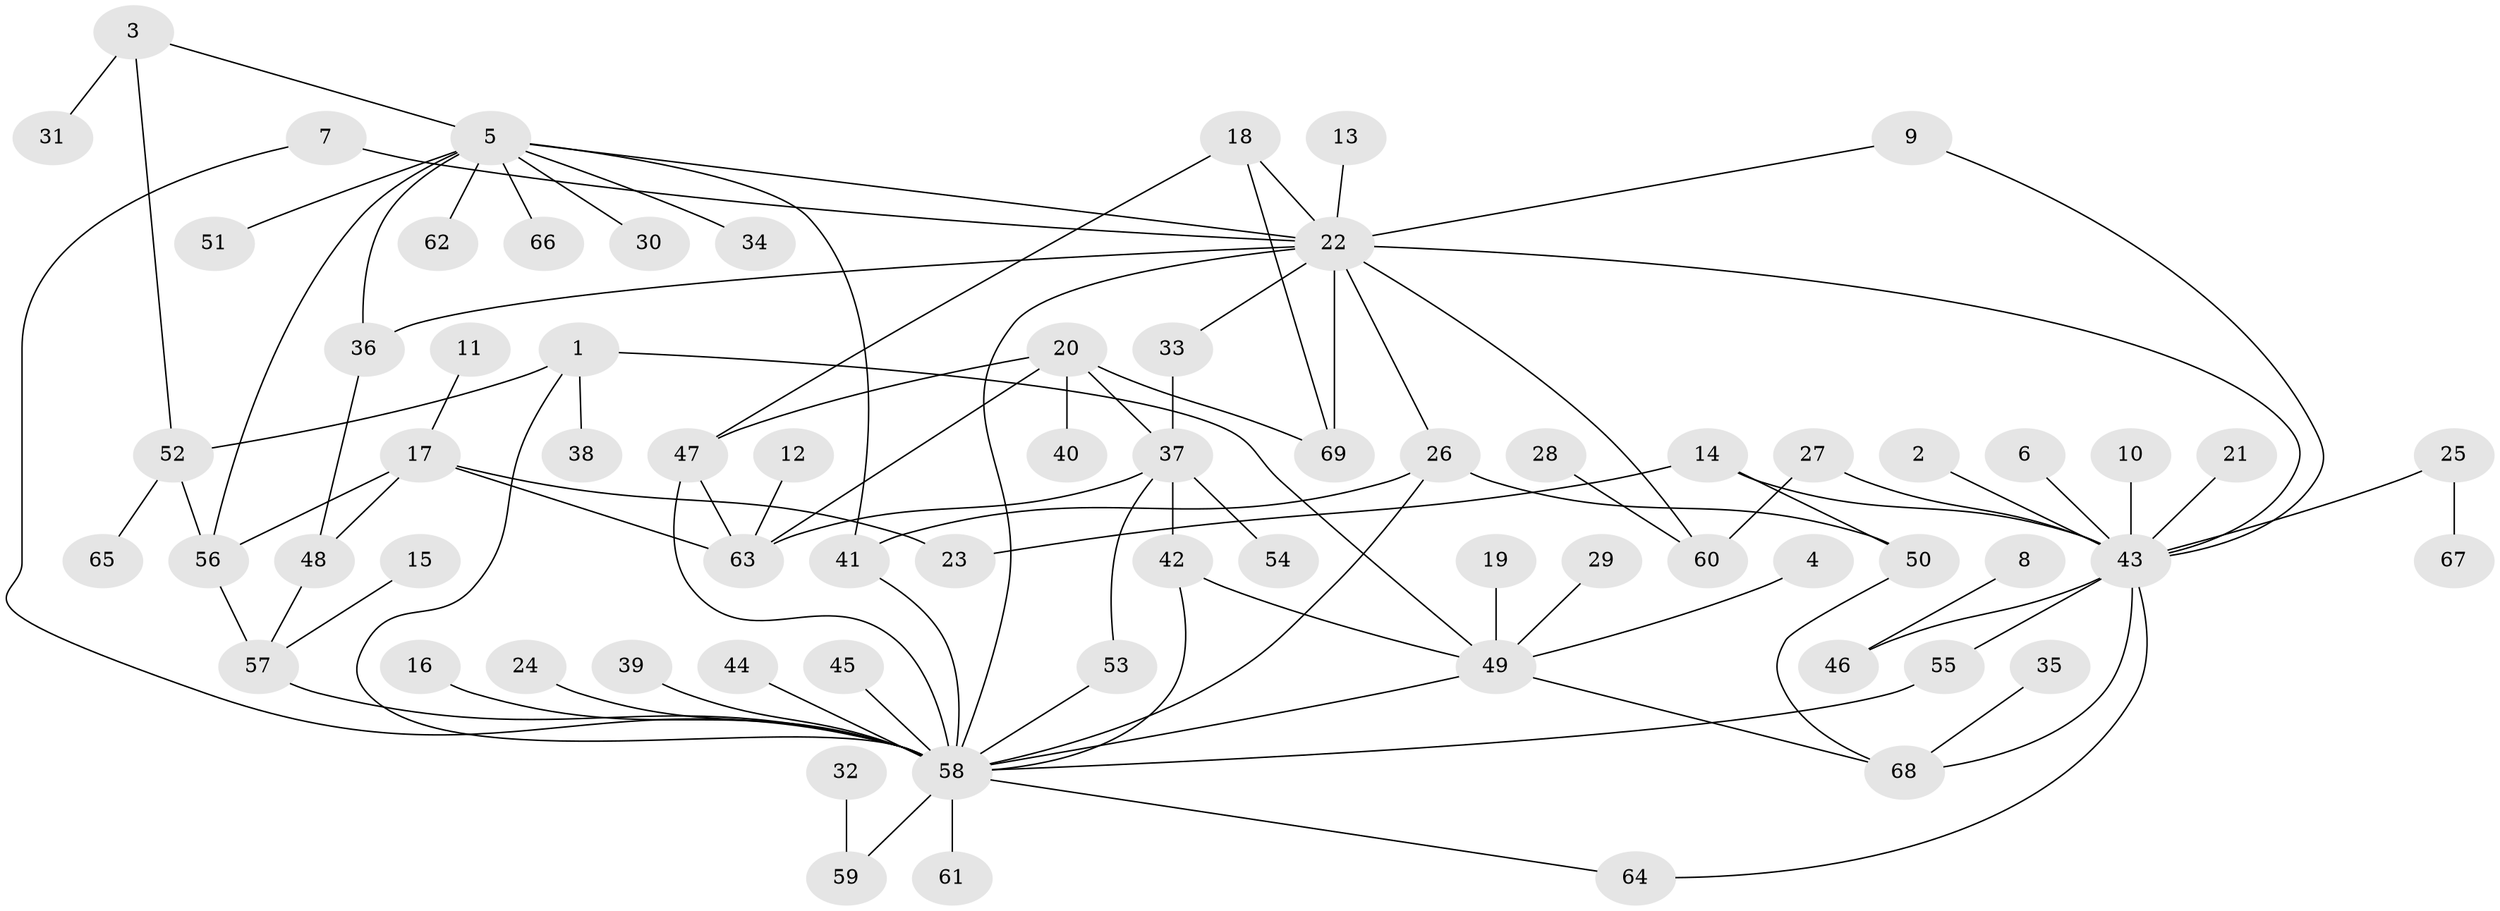 // original degree distribution, {22: 0.007246376811594203, 16: 0.007246376811594203, 15: 0.007246376811594203, 5: 0.014492753623188406, 3: 0.10869565217391304, 12: 0.007246376811594203, 1: 0.5072463768115942, 4: 0.07246376811594203, 6: 0.036231884057971016, 9: 0.014492753623188406, 2: 0.21014492753623187, 8: 0.007246376811594203}
// Generated by graph-tools (version 1.1) at 2025/36/03/04/25 23:36:40]
// undirected, 69 vertices, 97 edges
graph export_dot {
  node [color=gray90,style=filled];
  1;
  2;
  3;
  4;
  5;
  6;
  7;
  8;
  9;
  10;
  11;
  12;
  13;
  14;
  15;
  16;
  17;
  18;
  19;
  20;
  21;
  22;
  23;
  24;
  25;
  26;
  27;
  28;
  29;
  30;
  31;
  32;
  33;
  34;
  35;
  36;
  37;
  38;
  39;
  40;
  41;
  42;
  43;
  44;
  45;
  46;
  47;
  48;
  49;
  50;
  51;
  52;
  53;
  54;
  55;
  56;
  57;
  58;
  59;
  60;
  61;
  62;
  63;
  64;
  65;
  66;
  67;
  68;
  69;
  1 -- 38 [weight=1.0];
  1 -- 49 [weight=1.0];
  1 -- 52 [weight=1.0];
  1 -- 58 [weight=1.0];
  2 -- 43 [weight=1.0];
  3 -- 5 [weight=1.0];
  3 -- 31 [weight=1.0];
  3 -- 52 [weight=1.0];
  4 -- 49 [weight=1.0];
  5 -- 22 [weight=1.0];
  5 -- 30 [weight=1.0];
  5 -- 34 [weight=1.0];
  5 -- 36 [weight=1.0];
  5 -- 41 [weight=1.0];
  5 -- 51 [weight=1.0];
  5 -- 56 [weight=1.0];
  5 -- 62 [weight=1.0];
  5 -- 66 [weight=1.0];
  6 -- 43 [weight=1.0];
  7 -- 22 [weight=1.0];
  7 -- 58 [weight=1.0];
  8 -- 46 [weight=1.0];
  9 -- 22 [weight=1.0];
  9 -- 43 [weight=1.0];
  10 -- 43 [weight=1.0];
  11 -- 17 [weight=1.0];
  12 -- 63 [weight=1.0];
  13 -- 22 [weight=1.0];
  14 -- 23 [weight=1.0];
  14 -- 43 [weight=1.0];
  14 -- 50 [weight=1.0];
  15 -- 57 [weight=1.0];
  16 -- 58 [weight=1.0];
  17 -- 23 [weight=1.0];
  17 -- 48 [weight=1.0];
  17 -- 56 [weight=1.0];
  17 -- 63 [weight=1.0];
  18 -- 22 [weight=1.0];
  18 -- 47 [weight=1.0];
  18 -- 69 [weight=1.0];
  19 -- 49 [weight=1.0];
  20 -- 37 [weight=1.0];
  20 -- 40 [weight=1.0];
  20 -- 47 [weight=1.0];
  20 -- 63 [weight=1.0];
  20 -- 69 [weight=1.0];
  21 -- 43 [weight=1.0];
  22 -- 26 [weight=2.0];
  22 -- 33 [weight=2.0];
  22 -- 36 [weight=1.0];
  22 -- 43 [weight=1.0];
  22 -- 58 [weight=1.0];
  22 -- 60 [weight=1.0];
  22 -- 69 [weight=1.0];
  24 -- 58 [weight=1.0];
  25 -- 43 [weight=1.0];
  25 -- 67 [weight=1.0];
  26 -- 41 [weight=1.0];
  26 -- 50 [weight=1.0];
  26 -- 58 [weight=2.0];
  27 -- 43 [weight=1.0];
  27 -- 60 [weight=1.0];
  28 -- 60 [weight=1.0];
  29 -- 49 [weight=1.0];
  32 -- 59 [weight=1.0];
  33 -- 37 [weight=2.0];
  35 -- 68 [weight=1.0];
  36 -- 48 [weight=1.0];
  37 -- 42 [weight=1.0];
  37 -- 53 [weight=1.0];
  37 -- 54 [weight=1.0];
  37 -- 63 [weight=1.0];
  39 -- 58 [weight=1.0];
  41 -- 58 [weight=1.0];
  42 -- 49 [weight=1.0];
  42 -- 58 [weight=1.0];
  43 -- 46 [weight=1.0];
  43 -- 55 [weight=1.0];
  43 -- 64 [weight=1.0];
  43 -- 68 [weight=1.0];
  44 -- 58 [weight=1.0];
  45 -- 58 [weight=1.0];
  47 -- 58 [weight=1.0];
  47 -- 63 [weight=1.0];
  48 -- 57 [weight=1.0];
  49 -- 58 [weight=1.0];
  49 -- 68 [weight=1.0];
  50 -- 68 [weight=1.0];
  52 -- 56 [weight=1.0];
  52 -- 65 [weight=1.0];
  53 -- 58 [weight=1.0];
  55 -- 58 [weight=1.0];
  56 -- 57 [weight=1.0];
  57 -- 58 [weight=1.0];
  58 -- 59 [weight=1.0];
  58 -- 61 [weight=1.0];
  58 -- 64 [weight=1.0];
}
